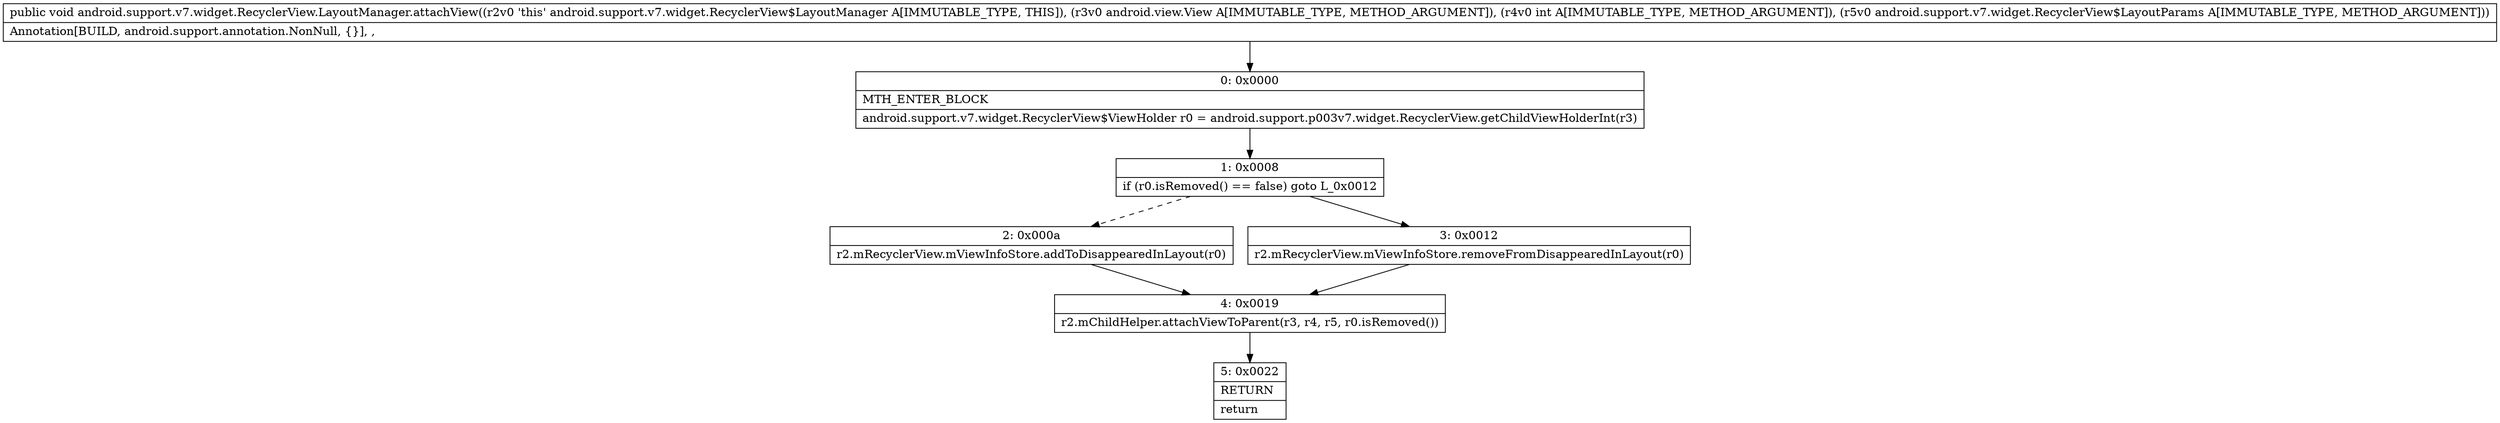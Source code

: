 digraph "CFG forandroid.support.v7.widget.RecyclerView.LayoutManager.attachView(Landroid\/view\/View;ILandroid\/support\/v7\/widget\/RecyclerView$LayoutParams;)V" {
Node_0 [shape=record,label="{0\:\ 0x0000|MTH_ENTER_BLOCK\l|android.support.v7.widget.RecyclerView$ViewHolder r0 = android.support.p003v7.widget.RecyclerView.getChildViewHolderInt(r3)\l}"];
Node_1 [shape=record,label="{1\:\ 0x0008|if (r0.isRemoved() == false) goto L_0x0012\l}"];
Node_2 [shape=record,label="{2\:\ 0x000a|r2.mRecyclerView.mViewInfoStore.addToDisappearedInLayout(r0)\l}"];
Node_3 [shape=record,label="{3\:\ 0x0012|r2.mRecyclerView.mViewInfoStore.removeFromDisappearedInLayout(r0)\l}"];
Node_4 [shape=record,label="{4\:\ 0x0019|r2.mChildHelper.attachViewToParent(r3, r4, r5, r0.isRemoved())\l}"];
Node_5 [shape=record,label="{5\:\ 0x0022|RETURN\l|return\l}"];
MethodNode[shape=record,label="{public void android.support.v7.widget.RecyclerView.LayoutManager.attachView((r2v0 'this' android.support.v7.widget.RecyclerView$LayoutManager A[IMMUTABLE_TYPE, THIS]), (r3v0 android.view.View A[IMMUTABLE_TYPE, METHOD_ARGUMENT]), (r4v0 int A[IMMUTABLE_TYPE, METHOD_ARGUMENT]), (r5v0 android.support.v7.widget.RecyclerView$LayoutParams A[IMMUTABLE_TYPE, METHOD_ARGUMENT]))  | Annotation[BUILD, android.support.annotation.NonNull, \{\}], , \l}"];
MethodNode -> Node_0;
Node_0 -> Node_1;
Node_1 -> Node_2[style=dashed];
Node_1 -> Node_3;
Node_2 -> Node_4;
Node_3 -> Node_4;
Node_4 -> Node_5;
}


